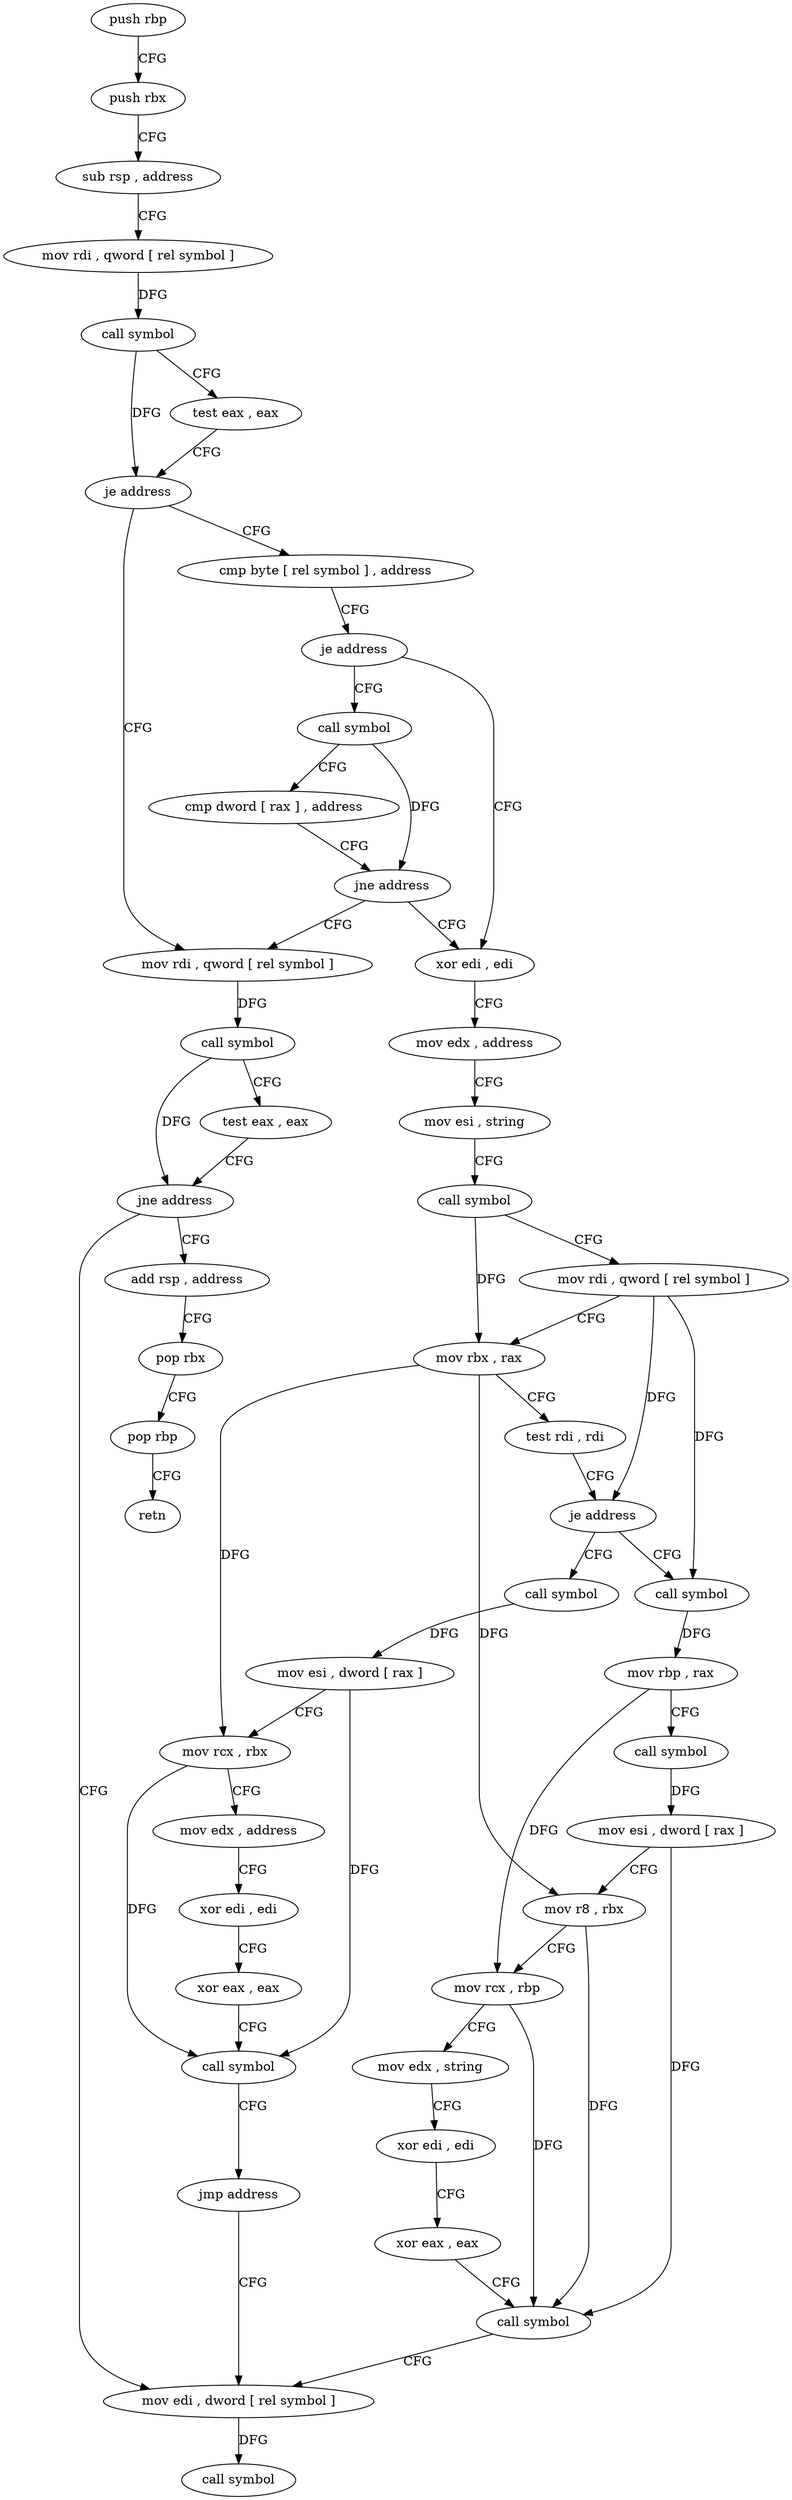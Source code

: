digraph "func" {
"4268096" [label = "push rbp" ]
"4268097" [label = "push rbx" ]
"4268098" [label = "sub rsp , address" ]
"4268102" [label = "mov rdi , qword [ rel symbol ]" ]
"4268109" [label = "call symbol" ]
"4268114" [label = "test eax , eax" ]
"4268116" [label = "je address" ]
"4268137" [label = "mov rdi , qword [ rel symbol ]" ]
"4268118" [label = "cmp byte [ rel symbol ] , address" ]
"4268144" [label = "call symbol" ]
"4268149" [label = "test eax , eax" ]
"4268151" [label = "jne address" ]
"4268227" [label = "mov edi , dword [ rel symbol ]" ]
"4268153" [label = "add rsp , address" ]
"4268125" [label = "je address" ]
"4268160" [label = "xor edi , edi" ]
"4268127" [label = "call symbol" ]
"4268233" [label = "call symbol" ]
"4268157" [label = "pop rbx" ]
"4268158" [label = "pop rbp" ]
"4268159" [label = "retn" ]
"4268162" [label = "mov edx , address" ]
"4268167" [label = "mov esi , string" ]
"4268172" [label = "call symbol" ]
"4268177" [label = "mov rdi , qword [ rel symbol ]" ]
"4268184" [label = "mov rbx , rax" ]
"4268187" [label = "test rdi , rdi" ]
"4268190" [label = "je address" ]
"4268238" [label = "call symbol" ]
"4268192" [label = "call symbol" ]
"4268132" [label = "cmp dword [ rax ] , address" ]
"4268135" [label = "jne address" ]
"4268243" [label = "mov esi , dword [ rax ]" ]
"4268245" [label = "mov rcx , rbx" ]
"4268248" [label = "mov edx , address" ]
"4268253" [label = "xor edi , edi" ]
"4268255" [label = "xor eax , eax" ]
"4268257" [label = "call symbol" ]
"4268262" [label = "jmp address" ]
"4268197" [label = "mov rbp , rax" ]
"4268200" [label = "call symbol" ]
"4268205" [label = "mov esi , dword [ rax ]" ]
"4268207" [label = "mov r8 , rbx" ]
"4268210" [label = "mov rcx , rbp" ]
"4268213" [label = "mov edx , string" ]
"4268218" [label = "xor edi , edi" ]
"4268220" [label = "xor eax , eax" ]
"4268222" [label = "call symbol" ]
"4268096" -> "4268097" [ label = "CFG" ]
"4268097" -> "4268098" [ label = "CFG" ]
"4268098" -> "4268102" [ label = "CFG" ]
"4268102" -> "4268109" [ label = "DFG" ]
"4268109" -> "4268114" [ label = "CFG" ]
"4268109" -> "4268116" [ label = "DFG" ]
"4268114" -> "4268116" [ label = "CFG" ]
"4268116" -> "4268137" [ label = "CFG" ]
"4268116" -> "4268118" [ label = "CFG" ]
"4268137" -> "4268144" [ label = "DFG" ]
"4268118" -> "4268125" [ label = "CFG" ]
"4268144" -> "4268149" [ label = "CFG" ]
"4268144" -> "4268151" [ label = "DFG" ]
"4268149" -> "4268151" [ label = "CFG" ]
"4268151" -> "4268227" [ label = "CFG" ]
"4268151" -> "4268153" [ label = "CFG" ]
"4268227" -> "4268233" [ label = "DFG" ]
"4268153" -> "4268157" [ label = "CFG" ]
"4268125" -> "4268160" [ label = "CFG" ]
"4268125" -> "4268127" [ label = "CFG" ]
"4268160" -> "4268162" [ label = "CFG" ]
"4268127" -> "4268132" [ label = "CFG" ]
"4268127" -> "4268135" [ label = "DFG" ]
"4268157" -> "4268158" [ label = "CFG" ]
"4268158" -> "4268159" [ label = "CFG" ]
"4268162" -> "4268167" [ label = "CFG" ]
"4268167" -> "4268172" [ label = "CFG" ]
"4268172" -> "4268177" [ label = "CFG" ]
"4268172" -> "4268184" [ label = "DFG" ]
"4268177" -> "4268184" [ label = "CFG" ]
"4268177" -> "4268190" [ label = "DFG" ]
"4268177" -> "4268192" [ label = "DFG" ]
"4268184" -> "4268187" [ label = "CFG" ]
"4268184" -> "4268245" [ label = "DFG" ]
"4268184" -> "4268207" [ label = "DFG" ]
"4268187" -> "4268190" [ label = "CFG" ]
"4268190" -> "4268238" [ label = "CFG" ]
"4268190" -> "4268192" [ label = "CFG" ]
"4268238" -> "4268243" [ label = "DFG" ]
"4268192" -> "4268197" [ label = "DFG" ]
"4268132" -> "4268135" [ label = "CFG" ]
"4268135" -> "4268160" [ label = "CFG" ]
"4268135" -> "4268137" [ label = "CFG" ]
"4268243" -> "4268245" [ label = "CFG" ]
"4268243" -> "4268257" [ label = "DFG" ]
"4268245" -> "4268248" [ label = "CFG" ]
"4268245" -> "4268257" [ label = "DFG" ]
"4268248" -> "4268253" [ label = "CFG" ]
"4268253" -> "4268255" [ label = "CFG" ]
"4268255" -> "4268257" [ label = "CFG" ]
"4268257" -> "4268262" [ label = "CFG" ]
"4268262" -> "4268227" [ label = "CFG" ]
"4268197" -> "4268200" [ label = "CFG" ]
"4268197" -> "4268210" [ label = "DFG" ]
"4268200" -> "4268205" [ label = "DFG" ]
"4268205" -> "4268207" [ label = "CFG" ]
"4268205" -> "4268222" [ label = "DFG" ]
"4268207" -> "4268210" [ label = "CFG" ]
"4268207" -> "4268222" [ label = "DFG" ]
"4268210" -> "4268213" [ label = "CFG" ]
"4268210" -> "4268222" [ label = "DFG" ]
"4268213" -> "4268218" [ label = "CFG" ]
"4268218" -> "4268220" [ label = "CFG" ]
"4268220" -> "4268222" [ label = "CFG" ]
"4268222" -> "4268227" [ label = "CFG" ]
}
